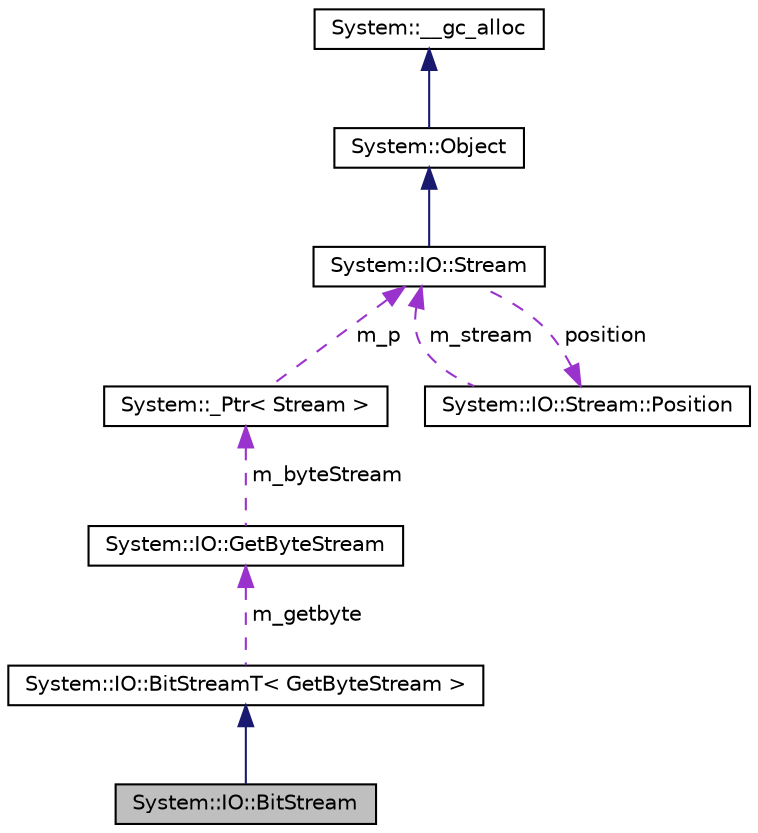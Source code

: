 digraph G
{
  edge [fontname="Helvetica",fontsize="10",labelfontname="Helvetica",labelfontsize="10"];
  node [fontname="Helvetica",fontsize="10",shape=record];
  Node1 [label="System::IO::BitStream",height=0.2,width=0.4,color="black", fillcolor="grey75", style="filled" fontcolor="black"];
  Node2 -> Node1 [dir="back",color="midnightblue",fontsize="10",style="solid",fontname="Helvetica"];
  Node2 [label="System::IO::BitStreamT\< GetByteStream \>",height=0.2,width=0.4,color="black", fillcolor="white", style="filled",URL="$class_system_1_1_i_o_1_1_bit_stream_t.html"];
  Node3 -> Node2 [dir="back",color="darkorchid3",fontsize="10",style="dashed",label=" m_getbyte" ,fontname="Helvetica"];
  Node3 [label="System::IO::GetByteStream",height=0.2,width=0.4,color="black", fillcolor="white", style="filled",URL="$class_system_1_1_i_o_1_1_get_byte_stream.html"];
  Node4 -> Node3 [dir="back",color="darkorchid3",fontsize="10",style="dashed",label=" m_byteStream" ,fontname="Helvetica"];
  Node4 [label="System::_Ptr\< Stream \>",height=0.2,width=0.4,color="black", fillcolor="white", style="filled",URL="$class_system_1_1___ptr.html"];
  Node5 -> Node4 [dir="back",color="darkorchid3",fontsize="10",style="dashed",label=" m_p" ,fontname="Helvetica"];
  Node5 [label="System::IO::Stream",height=0.2,width=0.4,color="black", fillcolor="white", style="filled",URL="$class_system_1_1_i_o_1_1_stream.html"];
  Node6 -> Node5 [dir="back",color="midnightblue",fontsize="10",style="solid",fontname="Helvetica"];
  Node6 [label="System::Object",height=0.2,width=0.4,color="black", fillcolor="white", style="filled",URL="$class_system_1_1_object.html"];
  Node7 -> Node6 [dir="back",color="midnightblue",fontsize="10",style="solid",fontname="Helvetica"];
  Node7 [label="System::__gc_alloc",height=0.2,width=0.4,color="black", fillcolor="white", style="filled",URL="$class_system_1_1____gc__alloc.html"];
  Node8 -> Node5 [dir="back",color="darkorchid3",fontsize="10",style="dashed",label=" position" ,fontname="Helvetica"];
  Node8 [label="System::IO::Stream::Position",height=0.2,width=0.4,color="black", fillcolor="white", style="filled",URL="$class_system_1_1_i_o_1_1_stream_1_1_position.html"];
  Node5 -> Node8 [dir="back",color="darkorchid3",fontsize="10",style="dashed",label=" m_stream" ,fontname="Helvetica"];
}
